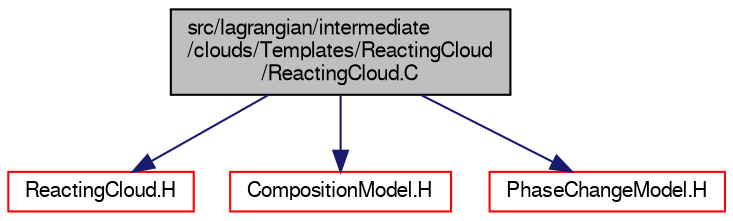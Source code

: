 digraph "src/lagrangian/intermediate/clouds/Templates/ReactingCloud/ReactingCloud.C"
{
  bgcolor="transparent";
  edge [fontname="FreeSans",fontsize="10",labelfontname="FreeSans",labelfontsize="10"];
  node [fontname="FreeSans",fontsize="10",shape=record];
  Node0 [label="src/lagrangian/intermediate\l/clouds/Templates/ReactingCloud\l/ReactingCloud.C",height=0.2,width=0.4,color="black", fillcolor="grey75", style="filled", fontcolor="black"];
  Node0 -> Node1 [color="midnightblue",fontsize="10",style="solid",fontname="FreeSans"];
  Node1 [label="ReactingCloud.H",height=0.2,width=0.4,color="red",URL="$a05219.html"];
  Node0 -> Node47 [color="midnightblue",fontsize="10",style="solid",fontname="FreeSans"];
  Node47 [label="CompositionModel.H",height=0.2,width=0.4,color="red",URL="$a06167.html"];
  Node0 -> Node325 [color="midnightblue",fontsize="10",style="solid",fontname="FreeSans"];
  Node325 [label="PhaseChangeModel.H",height=0.2,width=0.4,color="red",URL="$a06236.html"];
}

